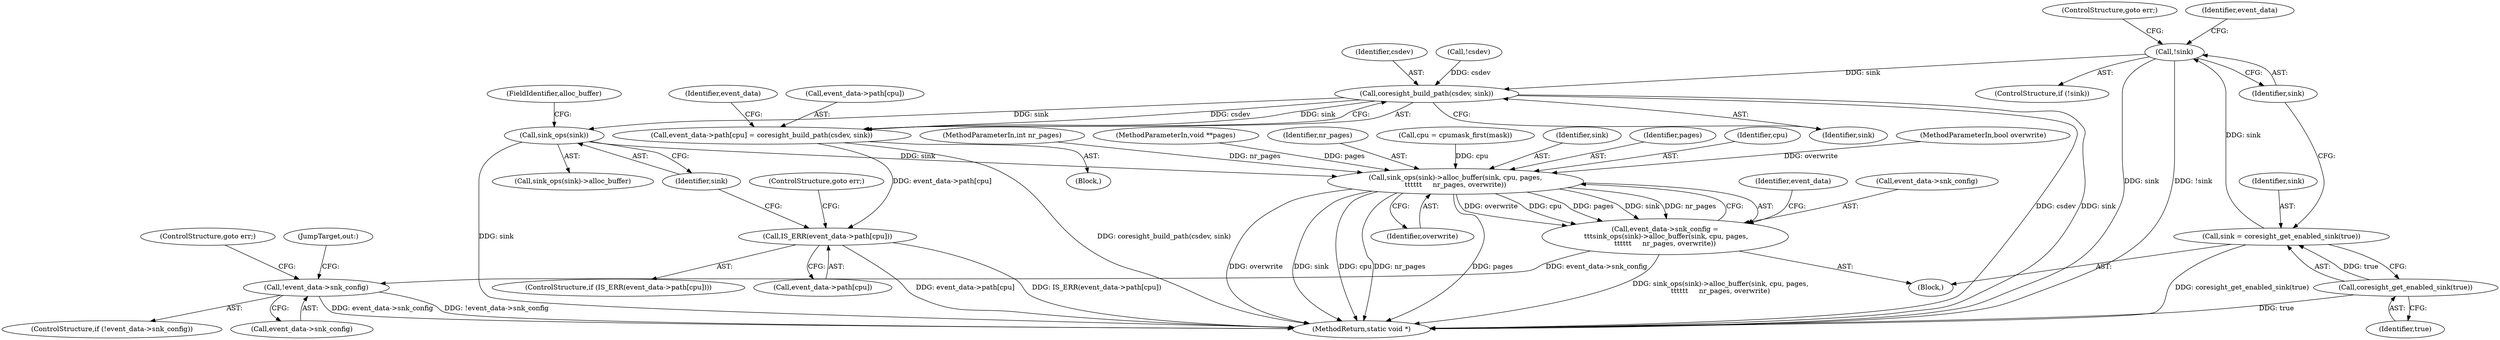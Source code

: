 digraph "0_linux_f09444639099584bc4784dfcd85ada67c6f33e0f@pointer" {
"1000131" [label="(Call,!sink)"];
"1000126" [label="(Call,sink = coresight_get_enabled_sink(true))"];
"1000128" [label="(Call,coresight_get_enabled_sink(true))"];
"1000163" [label="(Call,coresight_build_path(csdev, sink))"];
"1000157" [label="(Call,event_data->path[cpu] = coresight_build_path(csdev, sink))"];
"1000167" [label="(Call,IS_ERR(event_data->path[cpu]))"];
"1000177" [label="(Call,sink_ops(sink))"];
"1000189" [label="(Call,sink_ops(sink)->alloc_buffer(sink, cpu, pages,\n\t\t\t\t\t\t     nr_pages, overwrite))"];
"1000185" [label="(Call,event_data->snk_config =\n \t\t\tsink_ops(sink)->alloc_buffer(sink, cpu, pages,\n\t\t\t\t\t\t     nr_pages, overwrite))"];
"1000196" [label="(Call,!event_data->snk_config)"];
"1000133" [label="(ControlStructure,goto err;)"];
"1000173" [label="(ControlStructure,goto err;)"];
"1000190" [label="(Identifier,sink)"];
"1000177" [label="(Call,sink_ops(sink))"];
"1000194" [label="(Identifier,overwrite)"];
"1000192" [label="(Identifier,pages)"];
"1000137" [label="(Identifier,event_data)"];
"1000128" [label="(Call,coresight_get_enabled_sink(true))"];
"1000168" [label="(Call,event_data->path[cpu])"];
"1000200" [label="(ControlStructure,goto err;)"];
"1000186" [label="(Call,event_data->snk_config)"];
"1000195" [label="(ControlStructure,if (!event_data->snk_config))"];
"1000166" [label="(ControlStructure,if (IS_ERR(event_data->path[cpu])))"];
"1000164" [label="(Identifier,csdev)"];
"1000191" [label="(Identifier,cpu)"];
"1000198" [label="(Identifier,event_data)"];
"1000129" [label="(Identifier,true)"];
"1000211" [label="(MethodReturn,static void *)"];
"1000157" [label="(Call,event_data->path[cpu] = coresight_build_path(csdev, sink))"];
"1000127" [label="(Identifier,sink)"];
"1000108" [label="(MethodParameterIn,bool overwrite)"];
"1000126" [label="(Call,sink = coresight_get_enabled_sink(true))"];
"1000130" [label="(ControlStructure,if (!sink))"];
"1000178" [label="(Identifier,sink)"];
"1000197" [label="(Call,event_data->snk_config)"];
"1000201" [label="(JumpTarget,out:)"];
"1000189" [label="(Call,sink_ops(sink)->alloc_buffer(sink, cpu, pages,\n\t\t\t\t\t\t     nr_pages, overwrite))"];
"1000176" [label="(Call,sink_ops(sink)->alloc_buffer)"];
"1000107" [label="(MethodParameterIn,int nr_pages)"];
"1000170" [label="(Identifier,event_data)"];
"1000146" [label="(Block,)"];
"1000106" [label="(MethodParameterIn,void **pages)"];
"1000158" [label="(Call,event_data->path[cpu])"];
"1000196" [label="(Call,!event_data->snk_config)"];
"1000163" [label="(Call,coresight_build_path(csdev, sink))"];
"1000109" [label="(Block,)"];
"1000132" [label="(Identifier,sink)"];
"1000154" [label="(Call,!csdev)"];
"1000179" [label="(FieldIdentifier,alloc_buffer)"];
"1000193" [label="(Identifier,nr_pages)"];
"1000131" [label="(Call,!sink)"];
"1000167" [label="(Call,IS_ERR(event_data->path[cpu]))"];
"1000181" [label="(Call,cpu = cpumask_first(mask))"];
"1000185" [label="(Call,event_data->snk_config =\n \t\t\tsink_ops(sink)->alloc_buffer(sink, cpu, pages,\n\t\t\t\t\t\t     nr_pages, overwrite))"];
"1000165" [label="(Identifier,sink)"];
"1000131" -> "1000130"  [label="AST: "];
"1000131" -> "1000132"  [label="CFG: "];
"1000132" -> "1000131"  [label="AST: "];
"1000133" -> "1000131"  [label="CFG: "];
"1000137" -> "1000131"  [label="CFG: "];
"1000131" -> "1000211"  [label="DDG: sink"];
"1000131" -> "1000211"  [label="DDG: !sink"];
"1000126" -> "1000131"  [label="DDG: sink"];
"1000131" -> "1000163"  [label="DDG: sink"];
"1000126" -> "1000109"  [label="AST: "];
"1000126" -> "1000128"  [label="CFG: "];
"1000127" -> "1000126"  [label="AST: "];
"1000128" -> "1000126"  [label="AST: "];
"1000132" -> "1000126"  [label="CFG: "];
"1000126" -> "1000211"  [label="DDG: coresight_get_enabled_sink(true)"];
"1000128" -> "1000126"  [label="DDG: true"];
"1000128" -> "1000129"  [label="CFG: "];
"1000129" -> "1000128"  [label="AST: "];
"1000128" -> "1000211"  [label="DDG: true"];
"1000163" -> "1000157"  [label="AST: "];
"1000163" -> "1000165"  [label="CFG: "];
"1000164" -> "1000163"  [label="AST: "];
"1000165" -> "1000163"  [label="AST: "];
"1000157" -> "1000163"  [label="CFG: "];
"1000163" -> "1000211"  [label="DDG: csdev"];
"1000163" -> "1000211"  [label="DDG: sink"];
"1000163" -> "1000157"  [label="DDG: csdev"];
"1000163" -> "1000157"  [label="DDG: sink"];
"1000154" -> "1000163"  [label="DDG: csdev"];
"1000163" -> "1000177"  [label="DDG: sink"];
"1000157" -> "1000146"  [label="AST: "];
"1000158" -> "1000157"  [label="AST: "];
"1000170" -> "1000157"  [label="CFG: "];
"1000157" -> "1000211"  [label="DDG: coresight_build_path(csdev, sink)"];
"1000157" -> "1000167"  [label="DDG: event_data->path[cpu]"];
"1000167" -> "1000166"  [label="AST: "];
"1000167" -> "1000168"  [label="CFG: "];
"1000168" -> "1000167"  [label="AST: "];
"1000173" -> "1000167"  [label="CFG: "];
"1000178" -> "1000167"  [label="CFG: "];
"1000167" -> "1000211"  [label="DDG: event_data->path[cpu]"];
"1000167" -> "1000211"  [label="DDG: IS_ERR(event_data->path[cpu])"];
"1000177" -> "1000176"  [label="AST: "];
"1000177" -> "1000178"  [label="CFG: "];
"1000178" -> "1000177"  [label="AST: "];
"1000179" -> "1000177"  [label="CFG: "];
"1000177" -> "1000211"  [label="DDG: sink"];
"1000177" -> "1000189"  [label="DDG: sink"];
"1000189" -> "1000185"  [label="AST: "];
"1000189" -> "1000194"  [label="CFG: "];
"1000190" -> "1000189"  [label="AST: "];
"1000191" -> "1000189"  [label="AST: "];
"1000192" -> "1000189"  [label="AST: "];
"1000193" -> "1000189"  [label="AST: "];
"1000194" -> "1000189"  [label="AST: "];
"1000185" -> "1000189"  [label="CFG: "];
"1000189" -> "1000211"  [label="DDG: overwrite"];
"1000189" -> "1000211"  [label="DDG: sink"];
"1000189" -> "1000211"  [label="DDG: cpu"];
"1000189" -> "1000211"  [label="DDG: nr_pages"];
"1000189" -> "1000211"  [label="DDG: pages"];
"1000189" -> "1000185"  [label="DDG: overwrite"];
"1000189" -> "1000185"  [label="DDG: cpu"];
"1000189" -> "1000185"  [label="DDG: pages"];
"1000189" -> "1000185"  [label="DDG: sink"];
"1000189" -> "1000185"  [label="DDG: nr_pages"];
"1000181" -> "1000189"  [label="DDG: cpu"];
"1000106" -> "1000189"  [label="DDG: pages"];
"1000107" -> "1000189"  [label="DDG: nr_pages"];
"1000108" -> "1000189"  [label="DDG: overwrite"];
"1000185" -> "1000109"  [label="AST: "];
"1000186" -> "1000185"  [label="AST: "];
"1000198" -> "1000185"  [label="CFG: "];
"1000185" -> "1000211"  [label="DDG: sink_ops(sink)->alloc_buffer(sink, cpu, pages,\n\t\t\t\t\t\t     nr_pages, overwrite)"];
"1000185" -> "1000196"  [label="DDG: event_data->snk_config"];
"1000196" -> "1000195"  [label="AST: "];
"1000196" -> "1000197"  [label="CFG: "];
"1000197" -> "1000196"  [label="AST: "];
"1000200" -> "1000196"  [label="CFG: "];
"1000201" -> "1000196"  [label="CFG: "];
"1000196" -> "1000211"  [label="DDG: event_data->snk_config"];
"1000196" -> "1000211"  [label="DDG: !event_data->snk_config"];
}
